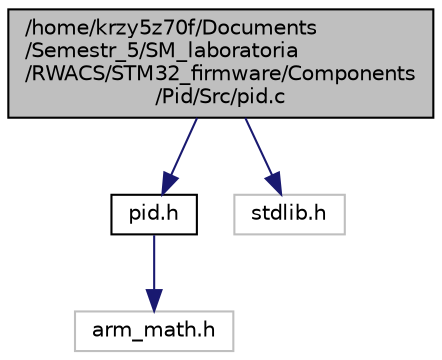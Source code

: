 digraph "/home/krzy5z70f/Documents/Semestr_5/SM_laboratoria/RWACS/STM32_firmware/Components/Pid/Src/pid.c"
{
 // LATEX_PDF_SIZE
  edge [fontname="Helvetica",fontsize="10",labelfontname="Helvetica",labelfontsize="10"];
  node [fontname="Helvetica",fontsize="10",shape=record];
  Node1 [label="/home/krzy5z70f/Documents\l/Semestr_5/SM_laboratoria\l/RWACS/STM32_firmware/Components\l/Pid/Src/pid.c",height=0.2,width=0.4,color="black", fillcolor="grey75", style="filled", fontcolor="black",tooltip=": Pid controller source code file"];
  Node1 -> Node2 [color="midnightblue",fontsize="10",style="solid"];
  Node2 [label="pid.h",height=0.2,width=0.4,color="black", fillcolor="white", style="filled",URL="$pid_8h.html",tooltip=": Pid controller configuration header file"];
  Node2 -> Node3 [color="midnightblue",fontsize="10",style="solid"];
  Node3 [label="arm_math.h",height=0.2,width=0.4,color="grey75", fillcolor="white", style="filled",tooltip=" "];
  Node1 -> Node4 [color="midnightblue",fontsize="10",style="solid"];
  Node4 [label="stdlib.h",height=0.2,width=0.4,color="grey75", fillcolor="white", style="filled",tooltip=" "];
}
